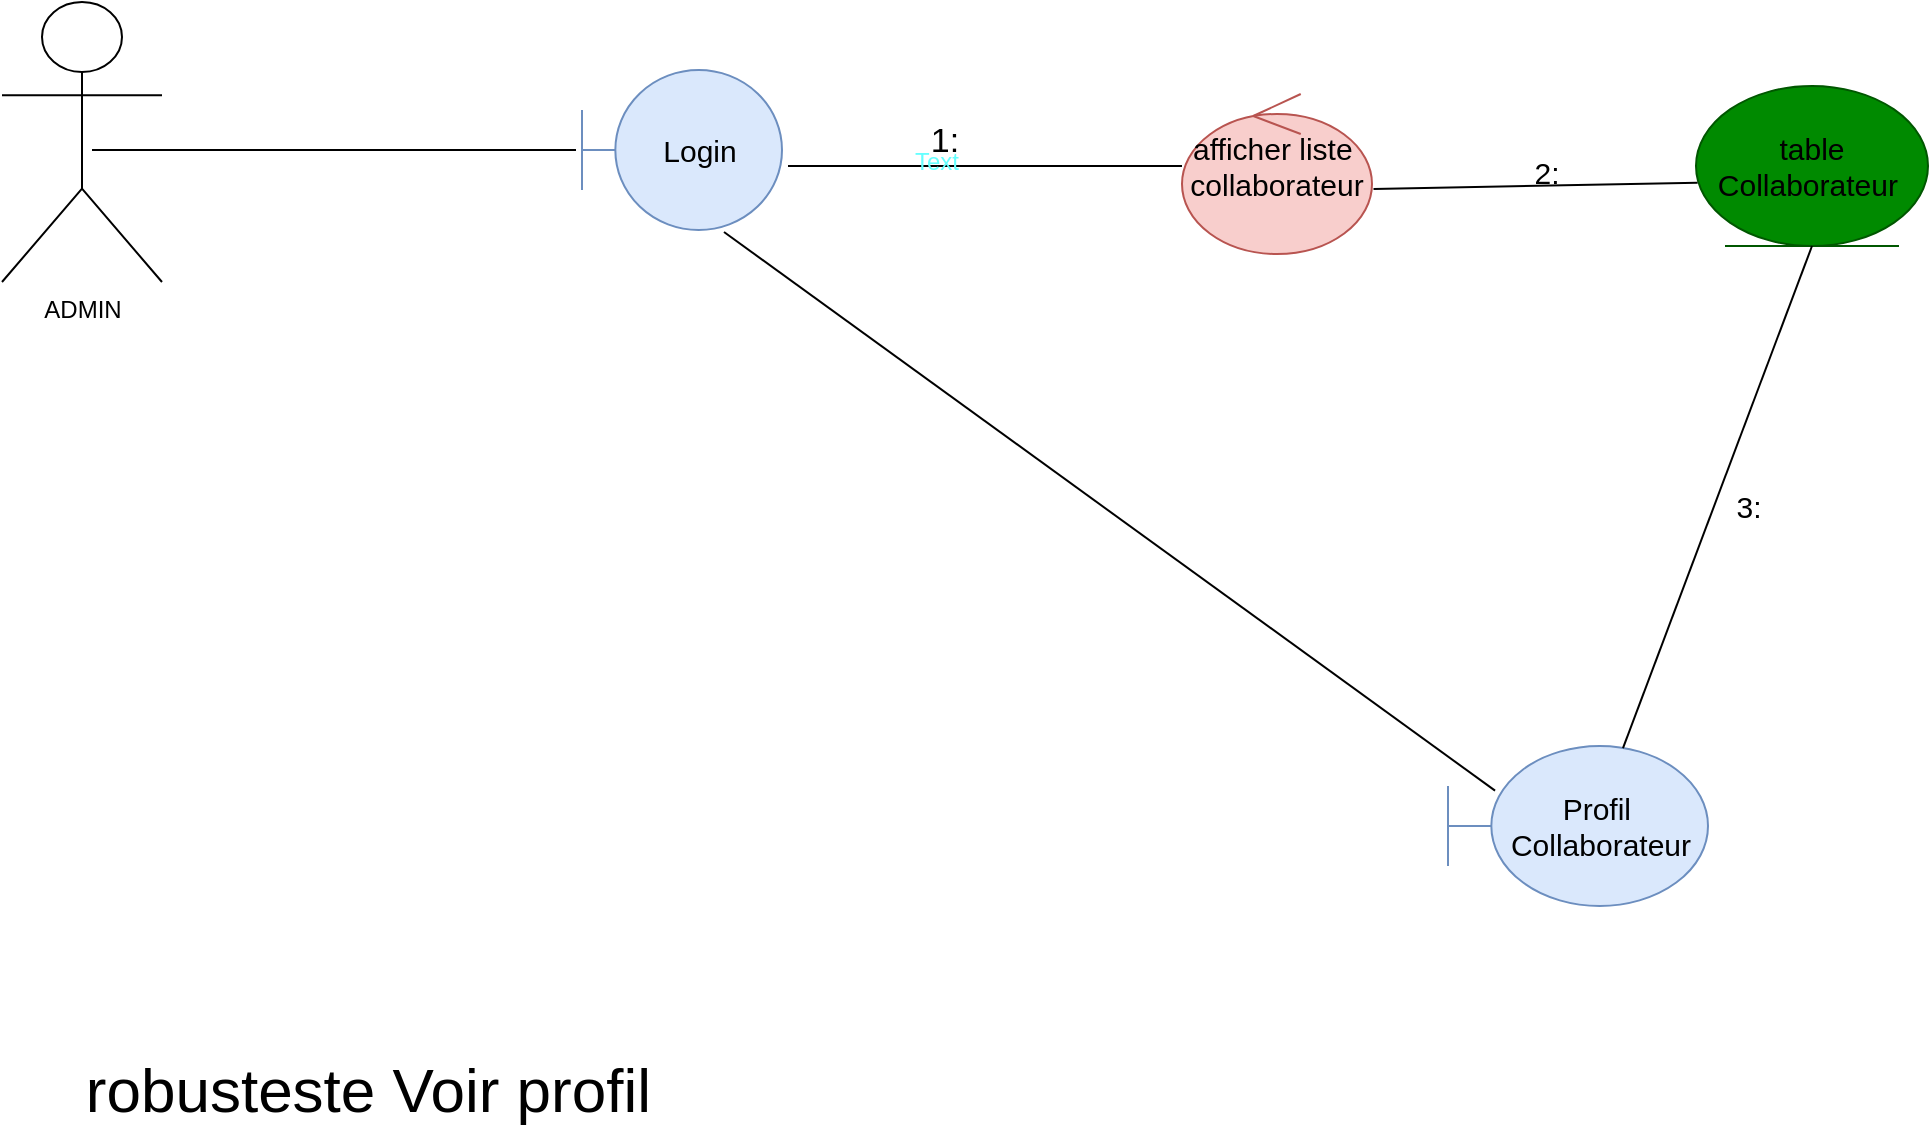 <mxfile version="12.7.9" type="device"><diagram id="O0fy-1_dB3Q0mEh001wj" name="Page-1"><mxGraphModel dx="1550" dy="734" grid="0" gridSize="10" guides="1" tooltips="1" connect="1" arrows="1" fold="1" page="1" pageScale="1" pageWidth="583" pageHeight="827" math="0" shadow="0"><root><mxCell id="0"/><mxCell id="1" parent="0"/><mxCell id="sRgnGzi4n2vTLomtVtm_-1" value="ADMIN" style="shape=umlActor;verticalLabelPosition=bottom;labelBackgroundColor=#ffffff;verticalAlign=top;html=1;" vertex="1" parent="1"><mxGeometry y="126" width="80" height="140" as="geometry"/></mxCell><mxCell id="sRgnGzi4n2vTLomtVtm_-10" value="" style="line;strokeWidth=1;fillColor=none;align=left;verticalAlign=middle;spacingTop=-1;spacingLeft=3;spacingRight=3;rotatable=0;labelPosition=right;points=[];portConstraint=eastwest;" vertex="1" parent="1"><mxGeometry x="45" y="196" width="242" height="8" as="geometry"/></mxCell><mxCell id="sRgnGzi4n2vTLomtVtm_-14" value="" style="line;strokeWidth=1;fillColor=none;align=left;verticalAlign=middle;spacingTop=-1;spacingLeft=3;spacingRight=3;rotatable=0;labelPosition=right;points=[];portConstraint=eastwest;" vertex="1" parent="1"><mxGeometry x="393" y="204" width="197" height="8" as="geometry"/></mxCell><mxCell id="sRgnGzi4n2vTLomtVtm_-28" value="Text" style="text;html=1;align=center;verticalAlign=middle;resizable=0;points=[];autosize=1;fontColor=#66FFFF;" vertex="1" parent="1"><mxGeometry x="451" y="197" width="32" height="18" as="geometry"/></mxCell><mxCell id="sRgnGzi4n2vTLomtVtm_-29" value="&lt;font style=&quot;font-size: 17px&quot;&gt;1:&lt;/font&gt;" style="text;html=1;align=center;verticalAlign=middle;resizable=0;points=[];autosize=1;" vertex="1" parent="1"><mxGeometry x="459" y="186" width="24" height="20" as="geometry"/></mxCell><mxCell id="sRgnGzi4n2vTLomtVtm_-30" value="&lt;font style=&quot;font-size: 15px&quot;&gt;afficher liste&amp;nbsp;&lt;br&gt;collaborateur&lt;br&gt;&lt;br&gt;&lt;/font&gt;" style="ellipse;shape=umlControl;whiteSpace=wrap;html=1;strokeColor=#b85450;fillColor=#f8cecc;" vertex="1" parent="1"><mxGeometry x="590" y="172" width="95" height="80" as="geometry"/></mxCell><mxCell id="sRgnGzi4n2vTLomtVtm_-31" value="&lt;font style=&quot;font-size: 15px&quot;&gt;Login&lt;/font&gt;" style="shape=umlBoundary;whiteSpace=wrap;html=1;strokeColor=#6c8ebf;fillColor=#dae8fc;" vertex="1" parent="1"><mxGeometry x="290" y="160" width="100" height="80" as="geometry"/></mxCell><mxCell id="sRgnGzi4n2vTLomtVtm_-33" value="&lt;font color=&quot;#000000&quot; style=&quot;font-size: 15px&quot;&gt;table&lt;br&gt;Collaborateur&amp;nbsp;&lt;/font&gt;" style="ellipse;shape=umlEntity;whiteSpace=wrap;html=1;strokeColor=#005700;fillColor=#008a00;fontColor=#ffffff;" vertex="1" parent="1"><mxGeometry x="847" y="168" width="116" height="80" as="geometry"/></mxCell><mxCell id="sRgnGzi4n2vTLomtVtm_-34" value="" style="endArrow=none;html=1;fontColor=#66FFFF;exitX=1.008;exitY=0.594;exitDx=0;exitDy=0;exitPerimeter=0;entryX=0.007;entryY=0.604;entryDx=0;entryDy=0;entryPerimeter=0;" edge="1" parent="1" source="sRgnGzi4n2vTLomtVtm_-30" target="sRgnGzi4n2vTLomtVtm_-33"><mxGeometry width="50" height="50" relative="1" as="geometry"><mxPoint x="686" y="253" as="sourcePoint"/><mxPoint x="736" y="203" as="targetPoint"/></mxGeometry></mxCell><mxCell id="sRgnGzi4n2vTLomtVtm_-38" value="&lt;font color=&quot;#000000&quot; style=&quot;font-size: 15px&quot;&gt;2:&lt;/font&gt;" style="text;html=1;align=center;verticalAlign=middle;resizable=0;points=[];autosize=1;fontColor=#66FFFF;" vertex="1" parent="1"><mxGeometry x="760" y="201" width="23" height="19" as="geometry"/></mxCell><mxCell id="sRgnGzi4n2vTLomtVtm_-39" value="&lt;font style=&quot;font-size: 15px&quot;&gt;Profil&amp;nbsp;&lt;br&gt;Collaborateur&lt;/font&gt;" style="shape=umlBoundary;whiteSpace=wrap;html=1;strokeColor=#6c8ebf;fillColor=#dae8fc;" vertex="1" parent="1"><mxGeometry x="723" y="498" width="130" height="80" as="geometry"/></mxCell><mxCell id="sRgnGzi4n2vTLomtVtm_-41" value="" style="endArrow=none;html=1;fontColor=#66FFFF;exitX=0.673;exitY=0.013;exitDx=0;exitDy=0;exitPerimeter=0;" edge="1" parent="1" source="sRgnGzi4n2vTLomtVtm_-39"><mxGeometry width="50" height="50" relative="1" as="geometry"><mxPoint x="814" y="494" as="sourcePoint"/><mxPoint x="905" y="248" as="targetPoint"/></mxGeometry></mxCell><mxCell id="sRgnGzi4n2vTLomtVtm_-42" value="&lt;font color=&quot;#000000&quot; style=&quot;font-size: 15px&quot;&gt;3:&lt;/font&gt;" style="text;html=1;align=center;verticalAlign=middle;resizable=0;points=[];autosize=1;fontColor=#66FFFF;" vertex="1" parent="1"><mxGeometry x="861" y="368" width="23" height="19" as="geometry"/></mxCell><mxCell id="sRgnGzi4n2vTLomtVtm_-44" value="" style="endArrow=none;html=1;fontColor=#66FFFF;exitX=0.181;exitY=0.279;exitDx=0;exitDy=0;exitPerimeter=0;" edge="1" parent="1" source="sRgnGzi4n2vTLomtVtm_-39"><mxGeometry width="50" height="50" relative="1" as="geometry"><mxPoint x="605" y="365" as="sourcePoint"/><mxPoint x="361" y="241" as="targetPoint"/></mxGeometry></mxCell><mxCell id="sRgnGzi4n2vTLomtVtm_-46" value="&lt;font color=&quot;#000000&quot; style=&quot;font-size: 31px&quot;&gt;robusteste Voir profil&amp;nbsp;&lt;/font&gt;" style="text;html=1;align=center;verticalAlign=middle;resizable=0;points=[];autosize=1;fontColor=#66FFFF;" vertex="1" parent="1"><mxGeometry x="36" y="658" width="301" height="24" as="geometry"/></mxCell></root></mxGraphModel></diagram></mxfile>